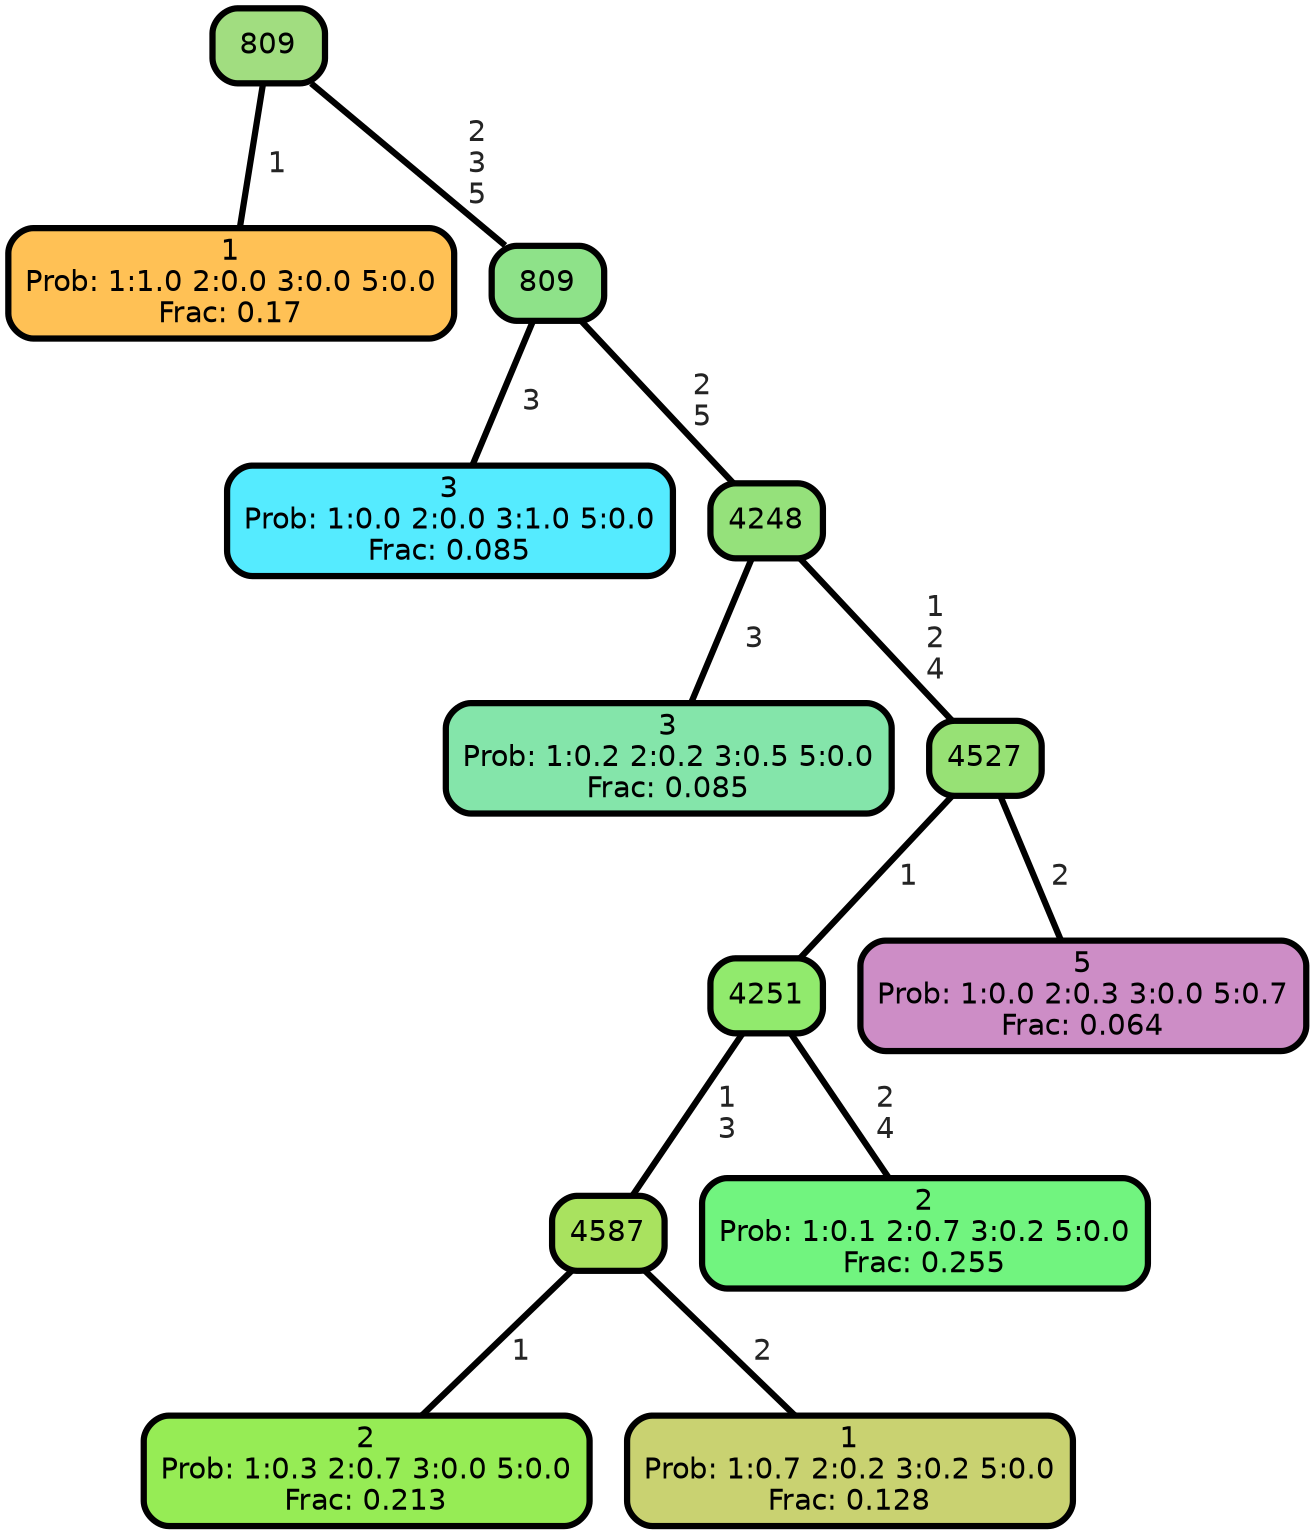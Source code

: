 graph Tree {
node [shape=box, style="filled, rounded",color="black",penwidth="3",fontcolor="black",                 fontname=helvetica] ;
graph [ranksep="0 equally", splines=straight,                 bgcolor=transparent, dpi=200] ;
edge [fontname=helvetica, fontweight=bold,fontcolor=grey14,color=black] ;
0 [label="1
Prob: 1:1.0 2:0.0 3:0.0 5:0.0
Frac: 0.17", fillcolor="#ffc155"] ;
1 [label="809", fillcolor="#a1dd80"] ;
2 [label="3
Prob: 1:0.0 2:0.0 3:1.0 5:0.0
Frac: 0.085", fillcolor="#55ebff"] ;
3 [label="809", fillcolor="#8ee289"] ;
4 [label="3
Prob: 1:0.2 2:0.2 3:0.5 5:0.0
Frac: 0.085", fillcolor="#84e5aa"] ;
5 [label="4248", fillcolor="#95e17b"] ;
6 [label="2
Prob: 1:0.3 2:0.7 3:0.0 5:0.0
Frac: 0.213", fillcolor="#96ec55"] ;
7 [label="4587", fillcolor="#a9e25f"] ;
8 [label="1
Prob: 1:0.7 2:0.2 3:0.2 5:0.0
Frac: 0.128", fillcolor="#c9d271"] ;
9 [label="4251", fillcolor="#91ea6d"] ;
10 [label="2
Prob: 1:0.1 2:0.7 3:0.2 5:0.0
Frac: 0.255", fillcolor="#71f47f"] ;
11 [label="4527", fillcolor="#97e175"] ;
12 [label="5
Prob: 1:0.0 2:0.3 3:0.0 5:0.7
Frac: 0.064", fillcolor="#cd8dc6"] ;
1 -- 0 [label=" 1",penwidth=3] ;
1 -- 3 [label=" 2\n 3\n 5",penwidth=3] ;
3 -- 2 [label=" 3",penwidth=3] ;
3 -- 5 [label=" 2\n 5",penwidth=3] ;
5 -- 4 [label=" 3",penwidth=3] ;
5 -- 11 [label=" 1\n 2\n 4",penwidth=3] ;
7 -- 6 [label=" 1",penwidth=3] ;
7 -- 8 [label=" 2",penwidth=3] ;
9 -- 7 [label=" 1\n 3",penwidth=3] ;
9 -- 10 [label=" 2\n 4",penwidth=3] ;
11 -- 9 [label=" 1",penwidth=3] ;
11 -- 12 [label=" 2",penwidth=3] ;
{rank = same;}}
